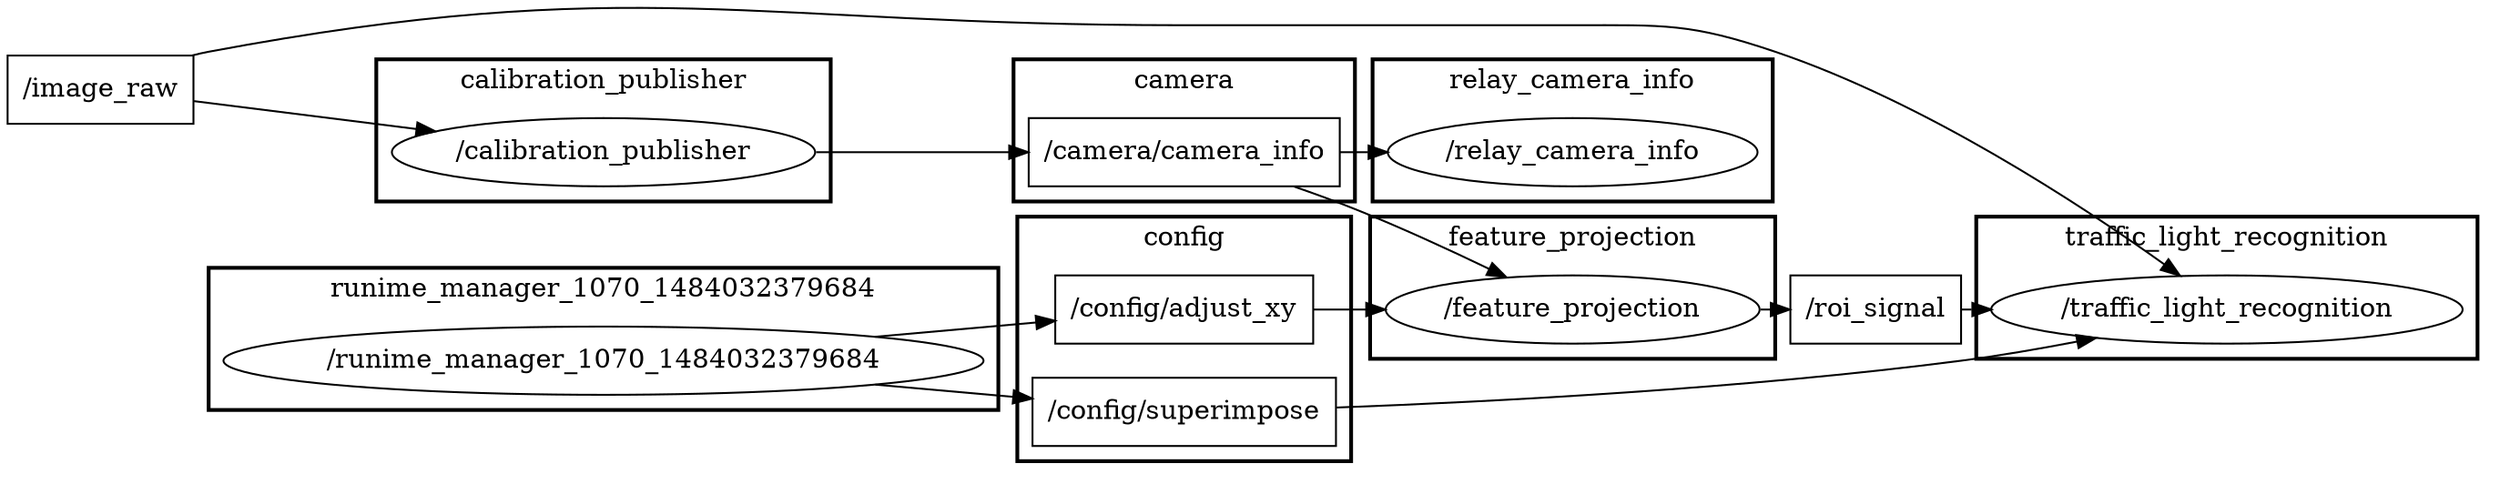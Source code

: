 digraph graphname {
	graph [bb="0,0,1076,246.04",
		compound=True,
		rank=same,
		rankdir=LR,
		ranksep=0.2
	];
	node [label="\N"];
	subgraph cluster_config {
		graph [bb="432,8,576,137",
			compound=True,
			label=config,
			lheight=0.21,
			lp="504,125.5",
			lwidth=0.49,
			rank=same,
			rankdir=LR,
			ranksep=0.2,
			style=bold
		];
		t__config_adjust_xy		 [URL=topic_3A_config_adjust_xy,
			height=0.5,
			label="/config/adjust_xy",
			pos="504,88",
			shape=box,
			width=1.5417];
		t__config_superimpose		 [URL=topic_3A_config_superimpose,
			height=0.5,
			label="/config/superimpose",
			pos="504,34",
			shape=box,
			width=1.7778];
	}
	subgraph cluster_camera {
		graph [bb="430,145,578,220",
			compound=True,
			label=camera,
			lheight=0.21,
			lp="504,208.5",
			lwidth=0.56,
			rank=same,
			rankdir=LR,
			ranksep=0.2,
			style=bold
		];
		t__camera_camera_info		 [URL=topic_3A_camera_camera_info,
			height=0.5,
			label="/camera/camera_info",
			pos="504,171",
			shape=box,
			width=1.8333];
	}
	subgraph cluster_runime_manager_1070_1484032379684 {
		graph [bb="90,22,422,97",
			compound=True,
			label=runime_manager_1070_1484032379684,
			lheight=0.21,
			lp="256,85.5",
			lwidth=3.08,
			rank=same,
			rankdir=LR,
			ranksep=0.2,
			style=bold
		];
		n__runime_manager_1070_1484032379684		 [URL=_runime_manager_1070_1484032379684,
			height=0.5,
			label="/runime_manager_1070_1484032379684",
			pos="256,48",
			shape=ellipse,
			width=4.3691];
	}
	subgraph cluster_calibration_publisher {
		graph [bb="160,145,352,220",
			compound=True,
			label=calibration_publisher,
			lheight=0.21,
			lp="256,208.5",
			lwidth=1.60,
			rank=same,
			rankdir=LR,
			ranksep=0.2,
			style=bold
		];
		n__calibration_publisher		 [URL=_calibration_publisher,
			height=0.5,
			label="/calibration_publisher",
			pos="256,171",
			shape=ellipse,
			width=2.4373];
	}
	subgraph cluster_traffic_light_recognition {
		graph [bb="852,62,1068,137",
			compound=True,
			label=traffic_light_recognition,
			lheight=0.21,
			lp="960,125.5",
			lwidth=1.85,
			rank=same,
			rankdir=LR,
			ranksep=0.2,
			style=bold
		];
		n__traffic_light_recognition		 [URL=_traffic_light_recognition,
			height=0.5,
			label="/traffic_light_recognition",
			pos="960,88",
			shape=ellipse,
			width=2.7623];
	}
	subgraph cluster_feature_projection {
		graph [bb="588,62,760,137",
			compound=True,
			label=feature_projection,
			lheight=0.21,
			lp="674,125.5",
			lwidth=1.39,
			rank=same,
			rankdir=LR,
			ranksep=0.2,
			style=bold
		];
		n__feature_projection		 [URL=_feature_projection,
			height=0.5,
			label="/feature_projection",
			pos="674,88",
			shape=ellipse,
			width=2.1484];
	}
	subgraph cluster_relay_camera_info {
		graph [bb="586,145,762,220",
			compound=True,
			label=relay_camera_info,
			lheight=0.21,
			lp="674,208.5",
			lwidth=1.43,
			rank=same,
			rankdir=LR,
			ranksep=0.2,
			style=bold
		];
		n__relay_camera_info		 [URL=_relay_camera_info,
			height=0.5,
			label="/relay_camera_info",
			pos="674,171",
			shape=ellipse,
			width=2.2026];
	}
	t__config_adjust_xy -> n__feature_projection	 [penwidth=1,
		pos="e,596.45,88 559.54,88 568.11,88 577.14,88 586.21,88"];
	t__config_superimpose -> n__traffic_light_recognition	 [penwidth=1,
		pos="e,903.47,73.176 568.12,36.175 636.46,39.193 748.48,46.071 844,61 860.19,63.531 877.48,67.113 893.61,70.843"];
	t__roi_signal	 [URL=topic_3A_roi_signal,
		height=0.5,
		label="/roi_signal",
		pos="807,88",
		shape=box,
		width=1.0278];
	t__roi_signal -> n__traffic_light_recognition	 [penwidth=1,
		pos="e,860.48,88 844.17,88 846.18,88 848.24,88 850.35,88"];
	t__image_raw	 [URL=topic_3A_image_raw,
		height=0.5,
		label="/image_raw",
		pos="41,204",
		shape=box,
		width=1.125];
	t__image_raw -> n__calibration_publisher	 [penwidth=1,
		pos="e,185.47,181.77 81.564,197.87 107.84,193.8 143.25,188.31 175.22,183.36"];
	t__image_raw -> n__traffic_light_recognition	 [penwidth=1,
		pos="e,939.77,105.76 81.722,221.81 84.489,222.66 87.265,223.4 90,224 269.46,263.06 319.34,238 503,238 503,238 503,238 675,238 714.16,238 725.66,238.6 762,224 829.23,197 896.24,143.71 932.16,112.46"];
	t__camera_camera_info -> n__feature_projection	 [penwidth=1,
		pos="e,644.78,104.9 551.32,152.94 560.26,149.18 569.48,145.11 578,141 597.56,131.57 618.71,119.92 636.07,109.95"];
	t__camera_camera_info -> n__relay_camera_info	 [penwidth=1,
		pos="e,594.6,171 570.43,171 575.01,171 579.67,171 584.35,171"];
	n__runime_manager_1070_1484032379684 -> t__config_adjust_xy	 [penwidth=1,
		pos="e,448.22,79.092 347.2,62.667 377.37,67.572 410.37,72.939 438.21,77.465"];
	n__runime_manager_1070_1484032379684 -> t__config_superimpose	 [penwidth=1,
		pos="e,439.99,37.586 397.25,40.019 408.41,39.383 419.39,38.758 429.79,38.166"];
	n__calibration_publisher -> t__camera_camera_info	 [penwidth=1,
		pos="e,437.72,171 344.08,171 371.29,171 401.07,171 427.42,171"];
	n__feature_projection -> t__roi_signal	 [penwidth=1,
		pos="e,769.74,88 751.58,88 754.33,88 757.04,88 759.71,88"];
}
